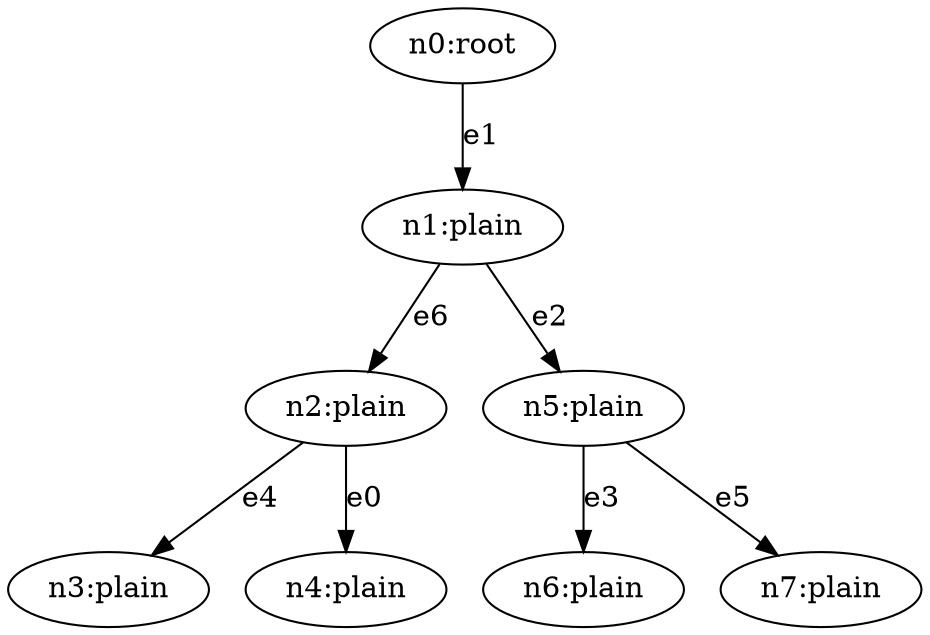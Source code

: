 strict digraph root {
    "n0" [ id="e2186a0d8ea44b17841f509a9b4ee266", label="n0:root"  ]
    "n1" [ id="8dcd8400a9de42a18f4bbb843b787b94", label="n1:plain"  ]
    "n2" [ id="ad7e1f4fb3664151b2d24df102d710b5", label="n2:plain"  ]
    "n3" [ id="ae891a3007bf407d9a2abf070bf4c8a1", label="n3:plain"  ]
    "n4" [ id="c807348f083344b59b82ea8f6efb2c06", label="n4:plain"  ]
    "n5" [ id="458d002f8e32494b8798b8000d938c99", label="n5:plain"  ]
    "n6" [ id="3534d9430c37487483f693c23930f554", label="n6:plain"  ]
    "n7" [ id="ac1f1c8b6c664e11b0e198de290f107e", label="n7:plain"  ]
    "n2" -> "n4" [ id="c0c7546e6667475589b1772f5d093428", label="e0" ]
    "n0" -> "n1" [ id="dbbe0d9345ae42b08125d190244d3a82", label="e1" ]
    "n1" -> "n5" [ id="3ec561f943ca4ec5ad25f6cd0c55a571", label="e2" ]
    "n5" -> "n6" [ id="215f8ae86ffe4605bcf162273bb0380b", label="e3" ]
    "n2" -> "n3" [ id="c665bb4080c64a36ae8b65099b7aa0c8", label="e4" ]
    "n5" -> "n7" [ id="dca5855be39e40beb90f17a230aac373", label="e5" ]
    "n1" -> "n2" [ id="914c68ec42e742249044745f68b5a989", label="e6" ]
}